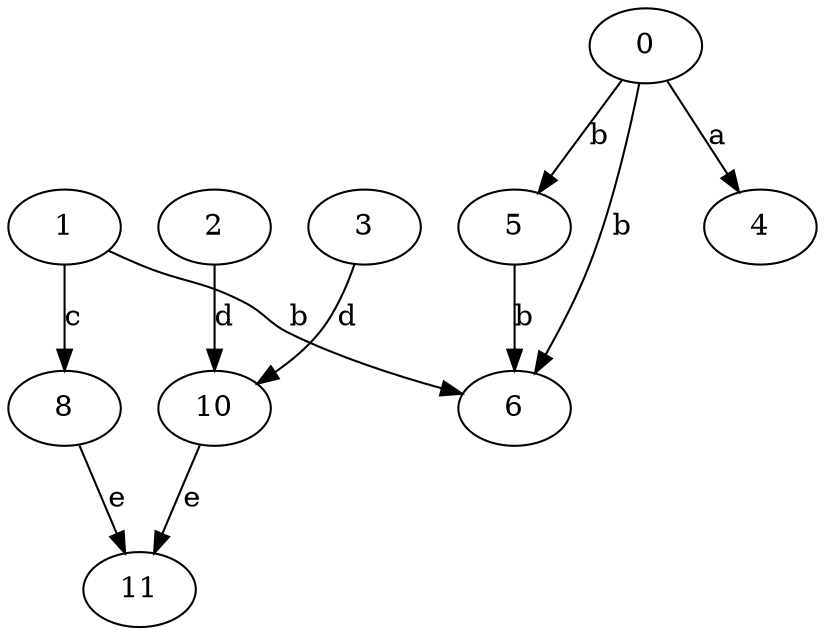 strict digraph  {
3;
4;
5;
6;
0;
8;
1;
10;
2;
11;
3 -> 10  [label=d];
5 -> 6  [label=b];
0 -> 4  [label=a];
0 -> 5  [label=b];
0 -> 6  [label=b];
8 -> 11  [label=e];
1 -> 6  [label=b];
1 -> 8  [label=c];
10 -> 11  [label=e];
2 -> 10  [label=d];
}
